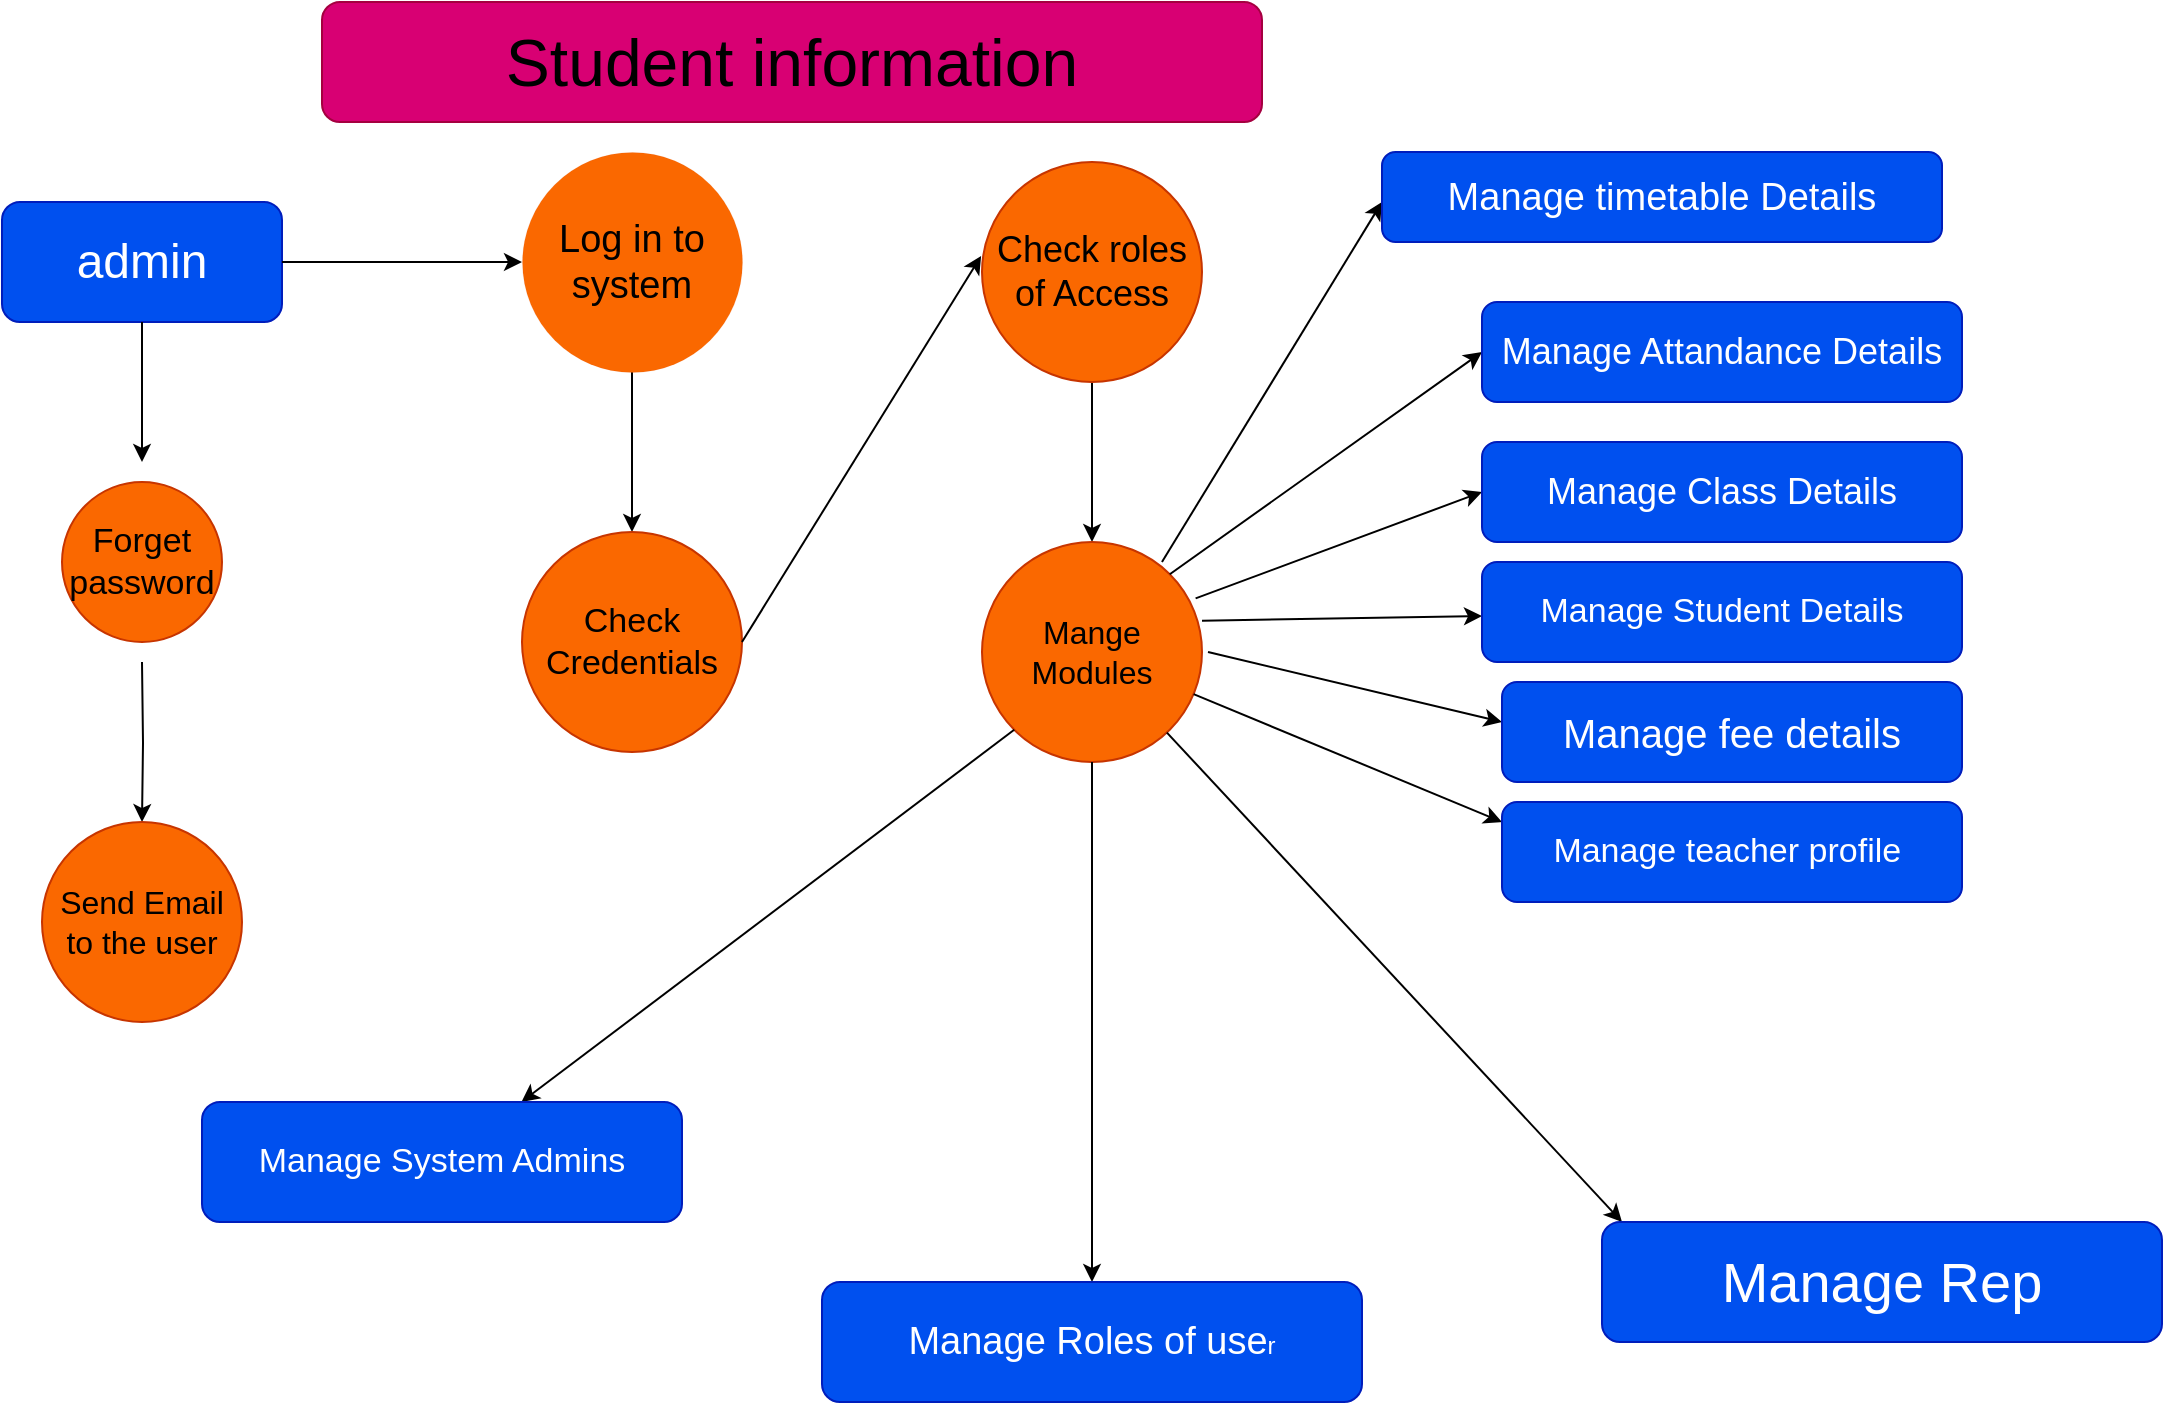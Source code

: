 <mxfile version="28.1.1">
  <diagram name="Page-1" id="01hbiQXol2EoGMi00hPH">
    <mxGraphModel dx="1097" dy="600" grid="1" gridSize="10" guides="1" tooltips="1" connect="1" arrows="1" fold="1" page="1" pageScale="1" pageWidth="827" pageHeight="1169" math="0" shadow="0">
      <root>
        <mxCell id="0" />
        <mxCell id="1" parent="0" />
        <mxCell id="aSPfZHcU_Yka0PI0Wlj_-1" value="&lt;font style=&quot;font-size: 33px; color: light-dark(rgb(0, 0, 0), rgb(0, 0, 0));&quot;&gt;Student information&lt;/font&gt;" style="rounded=1;whiteSpace=wrap;html=1;fillColor=#d80073;fontColor=#ffffff;strokeColor=#A50040;" vertex="1" parent="1">
          <mxGeometry x="170" y="30" width="470" height="60" as="geometry" />
        </mxCell>
        <mxCell id="aSPfZHcU_Yka0PI0Wlj_-2" value="&lt;font style=&quot;font-size: 24px;&quot;&gt;admin&lt;/font&gt;" style="rounded=1;whiteSpace=wrap;html=1;fillColor=#0050ef;fontColor=#ffffff;strokeColor=#001DBC;" vertex="1" parent="1">
          <mxGeometry x="10" y="130" width="140" height="60" as="geometry" />
        </mxCell>
        <mxCell id="aSPfZHcU_Yka0PI0Wlj_-10" value="" style="edgeStyle=orthogonalEdgeStyle;rounded=0;orthogonalLoop=1;jettySize=auto;html=1;" edge="1" parent="1" source="aSPfZHcU_Yka0PI0Wlj_-3" target="aSPfZHcU_Yka0PI0Wlj_-9">
          <mxGeometry relative="1" as="geometry" />
        </mxCell>
        <mxCell id="aSPfZHcU_Yka0PI0Wlj_-3" value="&lt;font style=&quot;font-size: 19px;&quot;&gt;Log in to system&lt;/font&gt;" style="ellipse;whiteSpace=wrap;html=1;aspect=fixed;strokeWidth=0;fillColor=#fa6800;fontColor=#000000;strokeColor=#C73500;" vertex="1" parent="1">
          <mxGeometry x="270" y="105" width="110" height="110" as="geometry" />
        </mxCell>
        <mxCell id="aSPfZHcU_Yka0PI0Wlj_-4" value="" style="endArrow=classic;html=1;rounded=0;exitX=1;exitY=0.5;exitDx=0;exitDy=0;entryX=0;entryY=0.5;entryDx=0;entryDy=0;" edge="1" parent="1" source="aSPfZHcU_Yka0PI0Wlj_-2" target="aSPfZHcU_Yka0PI0Wlj_-3">
          <mxGeometry width="50" height="50" relative="1" as="geometry">
            <mxPoint x="390" y="290" as="sourcePoint" />
            <mxPoint x="440" y="240" as="targetPoint" />
          </mxGeometry>
        </mxCell>
        <mxCell id="aSPfZHcU_Yka0PI0Wlj_-5" value="" style="endArrow=classic;html=1;rounded=0;exitX=0.5;exitY=1;exitDx=0;exitDy=0;" edge="1" parent="1" source="aSPfZHcU_Yka0PI0Wlj_-2">
          <mxGeometry width="50" height="50" relative="1" as="geometry">
            <mxPoint x="390" y="290" as="sourcePoint" />
            <mxPoint x="80" y="260" as="targetPoint" />
          </mxGeometry>
        </mxCell>
        <mxCell id="aSPfZHcU_Yka0PI0Wlj_-8" value="" style="edgeStyle=orthogonalEdgeStyle;rounded=0;orthogonalLoop=1;jettySize=auto;html=1;" edge="1" parent="1" target="aSPfZHcU_Yka0PI0Wlj_-7">
          <mxGeometry relative="1" as="geometry">
            <mxPoint x="80" y="360" as="sourcePoint" />
          </mxGeometry>
        </mxCell>
        <mxCell id="aSPfZHcU_Yka0PI0Wlj_-7" value="&lt;font style=&quot;font-size: 16px;&quot;&gt;Send Email to the user&lt;/font&gt;" style="ellipse;whiteSpace=wrap;html=1;aspect=fixed;fillColor=#fa6800;strokeColor=#C73500;fontColor=#000000;" vertex="1" parent="1">
          <mxGeometry x="30" y="440" width="100" height="100" as="geometry" />
        </mxCell>
        <mxCell id="aSPfZHcU_Yka0PI0Wlj_-9" value="&lt;font style=&quot;font-size: 17px;&quot;&gt;Check Credentials&lt;/font&gt;" style="ellipse;whiteSpace=wrap;html=1;aspect=fixed;fillColor=#fa6800;fontColor=#000000;strokeColor=#C73500;" vertex="1" parent="1">
          <mxGeometry x="270" y="295" width="110" height="110" as="geometry" />
        </mxCell>
        <mxCell id="aSPfZHcU_Yka0PI0Wlj_-16" value="" style="edgeStyle=orthogonalEdgeStyle;rounded=0;orthogonalLoop=1;jettySize=auto;html=1;" edge="1" parent="1" source="aSPfZHcU_Yka0PI0Wlj_-11" target="aSPfZHcU_Yka0PI0Wlj_-15">
          <mxGeometry relative="1" as="geometry" />
        </mxCell>
        <mxCell id="aSPfZHcU_Yka0PI0Wlj_-11" value="&lt;font style=&quot;font-size: 18px;&quot;&gt;Check roles of Access&lt;/font&gt;" style="ellipse;whiteSpace=wrap;html=1;aspect=fixed;fillColor=#fa6800;fontColor=#000000;strokeColor=#C73500;" vertex="1" parent="1">
          <mxGeometry x="500" y="110" width="110" height="110" as="geometry" />
        </mxCell>
        <mxCell id="aSPfZHcU_Yka0PI0Wlj_-14" value="" style="endArrow=classic;html=1;rounded=0;entryX=-0.004;entryY=0.427;entryDx=0;entryDy=0;entryPerimeter=0;" edge="1" parent="1" target="aSPfZHcU_Yka0PI0Wlj_-11">
          <mxGeometry width="50" height="50" relative="1" as="geometry">
            <mxPoint x="380" y="350" as="sourcePoint" />
            <mxPoint x="430" y="300" as="targetPoint" />
          </mxGeometry>
        </mxCell>
        <mxCell id="aSPfZHcU_Yka0PI0Wlj_-15" value="&lt;font style=&quot;font-size: 16px;&quot;&gt;Mange Modules&lt;/font&gt;" style="ellipse;whiteSpace=wrap;html=1;aspect=fixed;fillColor=#fa6800;fontColor=#000000;strokeColor=#C73500;" vertex="1" parent="1">
          <mxGeometry x="500" y="300" width="110" height="110" as="geometry" />
        </mxCell>
        <mxCell id="aSPfZHcU_Yka0PI0Wlj_-17" value="" style="endArrow=classic;html=1;rounded=0;exitX=0.818;exitY=0.091;exitDx=0;exitDy=0;exitPerimeter=0;" edge="1" parent="1" source="aSPfZHcU_Yka0PI0Wlj_-15">
          <mxGeometry width="50" height="50" relative="1" as="geometry">
            <mxPoint x="576.81" y="300.0" as="sourcePoint" />
            <mxPoint x="700" y="130" as="targetPoint" />
            <Array as="points" />
          </mxGeometry>
        </mxCell>
        <mxCell id="aSPfZHcU_Yka0PI0Wlj_-18" value="&lt;font style=&quot;font-size: 19px;&quot;&gt;Manage timetable Details&lt;/font&gt;" style="rounded=1;whiteSpace=wrap;html=1;fillColor=#0050ef;fontColor=#ffffff;strokeColor=#001DBC;" vertex="1" parent="1">
          <mxGeometry x="700" y="105" width="280" height="45" as="geometry" />
        </mxCell>
        <mxCell id="aSPfZHcU_Yka0PI0Wlj_-19" value="" style="endArrow=classic;html=1;rounded=0;exitX=1;exitY=0;exitDx=0;exitDy=0;entryX=0;entryY=0.5;entryDx=0;entryDy=0;" edge="1" parent="1" source="aSPfZHcU_Yka0PI0Wlj_-15" target="aSPfZHcU_Yka0PI0Wlj_-20">
          <mxGeometry width="50" height="50" relative="1" as="geometry">
            <mxPoint x="590" y="380" as="sourcePoint" />
            <mxPoint x="810" y="210" as="targetPoint" />
          </mxGeometry>
        </mxCell>
        <mxCell id="aSPfZHcU_Yka0PI0Wlj_-20" value="&lt;font style=&quot;font-size: 18px;&quot;&gt;Manage Attandance Details&lt;/font&gt;" style="rounded=1;whiteSpace=wrap;html=1;fillColor=#0050ef;fontColor=#ffffff;strokeColor=#001DBC;" vertex="1" parent="1">
          <mxGeometry x="750" y="180" width="240" height="50" as="geometry" />
        </mxCell>
        <mxCell id="aSPfZHcU_Yka0PI0Wlj_-21" value="" style="endArrow=classic;html=1;rounded=0;exitX=0.971;exitY=0.256;exitDx=0;exitDy=0;exitPerimeter=0;entryX=0;entryY=0.5;entryDx=0;entryDy=0;" edge="1" parent="1" source="aSPfZHcU_Yka0PI0Wlj_-15" target="aSPfZHcU_Yka0PI0Wlj_-22">
          <mxGeometry width="50" height="50" relative="1" as="geometry">
            <mxPoint x="590" y="380" as="sourcePoint" />
            <mxPoint x="760" y="280" as="targetPoint" />
          </mxGeometry>
        </mxCell>
        <mxCell id="aSPfZHcU_Yka0PI0Wlj_-22" value="&lt;font style=&quot;font-size: 18px;&quot;&gt;Manage Class Details&lt;/font&gt;" style="rounded=1;whiteSpace=wrap;html=1;fillColor=#0050ef;fontColor=#ffffff;strokeColor=#001DBC;" vertex="1" parent="1">
          <mxGeometry x="750" y="250" width="240" height="50" as="geometry" />
        </mxCell>
        <mxCell id="aSPfZHcU_Yka0PI0Wlj_-23" value="" style="endArrow=classic;html=1;rounded=0;exitX=1;exitY=0.358;exitDx=0;exitDy=0;exitPerimeter=0;" edge="1" parent="1" source="aSPfZHcU_Yka0PI0Wlj_-15" target="aSPfZHcU_Yka0PI0Wlj_-24">
          <mxGeometry width="50" height="50" relative="1" as="geometry">
            <mxPoint x="600" y="410" as="sourcePoint" />
            <mxPoint x="760" y="330" as="targetPoint" />
          </mxGeometry>
        </mxCell>
        <mxCell id="aSPfZHcU_Yka0PI0Wlj_-24" value="&lt;font style=&quot;font-size: 17px;&quot;&gt;Manage Student Details&lt;/font&gt;" style="rounded=1;whiteSpace=wrap;html=1;fillColor=#0050ef;strokeColor=#001DBC;fontColor=#ffffff;" vertex="1" parent="1">
          <mxGeometry x="750" y="310" width="240" height="50" as="geometry" />
        </mxCell>
        <mxCell id="aSPfZHcU_Yka0PI0Wlj_-25" value="" style="endArrow=classic;html=1;rounded=0;" edge="1" parent="1">
          <mxGeometry width="50" height="50" relative="1" as="geometry">
            <mxPoint x="613" y="355" as="sourcePoint" />
            <mxPoint x="760" y="390" as="targetPoint" />
          </mxGeometry>
        </mxCell>
        <mxCell id="aSPfZHcU_Yka0PI0Wlj_-26" value="" style="endArrow=classic;html=1;rounded=0;" edge="1" parent="1" source="aSPfZHcU_Yka0PI0Wlj_-15">
          <mxGeometry width="50" height="50" relative="1" as="geometry">
            <mxPoint x="590" y="430" as="sourcePoint" />
            <mxPoint x="760" y="440" as="targetPoint" />
          </mxGeometry>
        </mxCell>
        <mxCell id="aSPfZHcU_Yka0PI0Wlj_-27" value="&lt;font style=&quot;font-size: 20px;&quot;&gt;Manage fee details&lt;/font&gt;" style="rounded=1;whiteSpace=wrap;html=1;fillColor=#0050ef;strokeColor=#001DBC;fontColor=#ffffff;" vertex="1" parent="1">
          <mxGeometry x="760" y="370" width="230" height="50" as="geometry" />
        </mxCell>
        <mxCell id="aSPfZHcU_Yka0PI0Wlj_-28" value="&lt;font style=&quot;font-size: 17px;&quot;&gt;Manage teacher profile&amp;nbsp;&lt;/font&gt;" style="rounded=1;whiteSpace=wrap;html=1;fillColor=#0050ef;strokeColor=#001DBC;fontColor=#ffffff;" vertex="1" parent="1">
          <mxGeometry x="760" y="430" width="230" height="50" as="geometry" />
        </mxCell>
        <mxCell id="aSPfZHcU_Yka0PI0Wlj_-29" value="" style="endArrow=classic;html=1;rounded=0;" edge="1" parent="1" source="aSPfZHcU_Yka0PI0Wlj_-15">
          <mxGeometry width="50" height="50" relative="1" as="geometry">
            <mxPoint x="600" y="420" as="sourcePoint" />
            <mxPoint x="820" y="640" as="targetPoint" />
          </mxGeometry>
        </mxCell>
        <mxCell id="aSPfZHcU_Yka0PI0Wlj_-30" value="" style="endArrow=classic;html=1;rounded=0;exitX=0;exitY=1;exitDx=0;exitDy=0;" edge="1" parent="1" source="aSPfZHcU_Yka0PI0Wlj_-15" target="aSPfZHcU_Yka0PI0Wlj_-32">
          <mxGeometry width="50" height="50" relative="1" as="geometry">
            <mxPoint x="320" y="550" as="sourcePoint" />
            <mxPoint x="290" y="610" as="targetPoint" />
          </mxGeometry>
        </mxCell>
        <mxCell id="aSPfZHcU_Yka0PI0Wlj_-31" value="" style="endArrow=classic;html=1;rounded=0;exitX=0.5;exitY=1;exitDx=0;exitDy=0;" edge="1" parent="1" source="aSPfZHcU_Yka0PI0Wlj_-15">
          <mxGeometry width="50" height="50" relative="1" as="geometry">
            <mxPoint x="320" y="550" as="sourcePoint" />
            <mxPoint x="555" y="670" as="targetPoint" />
          </mxGeometry>
        </mxCell>
        <mxCell id="aSPfZHcU_Yka0PI0Wlj_-32" value="&lt;font style=&quot;font-size: 17px;&quot;&gt;Manage System Admins&lt;/font&gt;" style="rounded=1;whiteSpace=wrap;html=1;fillColor=#0050ef;strokeColor=#001DBC;fontColor=#ffffff;" vertex="1" parent="1">
          <mxGeometry x="110" y="580" width="240" height="60" as="geometry" />
        </mxCell>
        <mxCell id="aSPfZHcU_Yka0PI0Wlj_-33" value="&lt;font style=&quot;font-size: 19px;&quot;&gt;Manage Roles of use&lt;/font&gt;r" style="rounded=1;whiteSpace=wrap;html=1;fillColor=#0050ef;strokeColor=#001DBC;fontColor=#ffffff;" vertex="1" parent="1">
          <mxGeometry x="420" y="670" width="270" height="60" as="geometry" />
        </mxCell>
        <mxCell id="aSPfZHcU_Yka0PI0Wlj_-34" value="&lt;font style=&quot;font-size: 28px;&quot;&gt;Manage Rep&lt;/font&gt;" style="rounded=1;whiteSpace=wrap;html=1;fillColor=#0050ef;strokeColor=#001DBC;fontColor=#ffffff;" vertex="1" parent="1">
          <mxGeometry x="810" y="640" width="280" height="60" as="geometry" />
        </mxCell>
        <mxCell id="aSPfZHcU_Yka0PI0Wlj_-35" value="&lt;font style=&quot;font-size: 17px;&quot;&gt;Forget password&lt;/font&gt;" style="ellipse;whiteSpace=wrap;html=1;aspect=fixed;fillColor=#fa6800;fontColor=#000000;strokeColor=#C73500;" vertex="1" parent="1">
          <mxGeometry x="40" y="270" width="80" height="80" as="geometry" />
        </mxCell>
      </root>
    </mxGraphModel>
  </diagram>
</mxfile>
